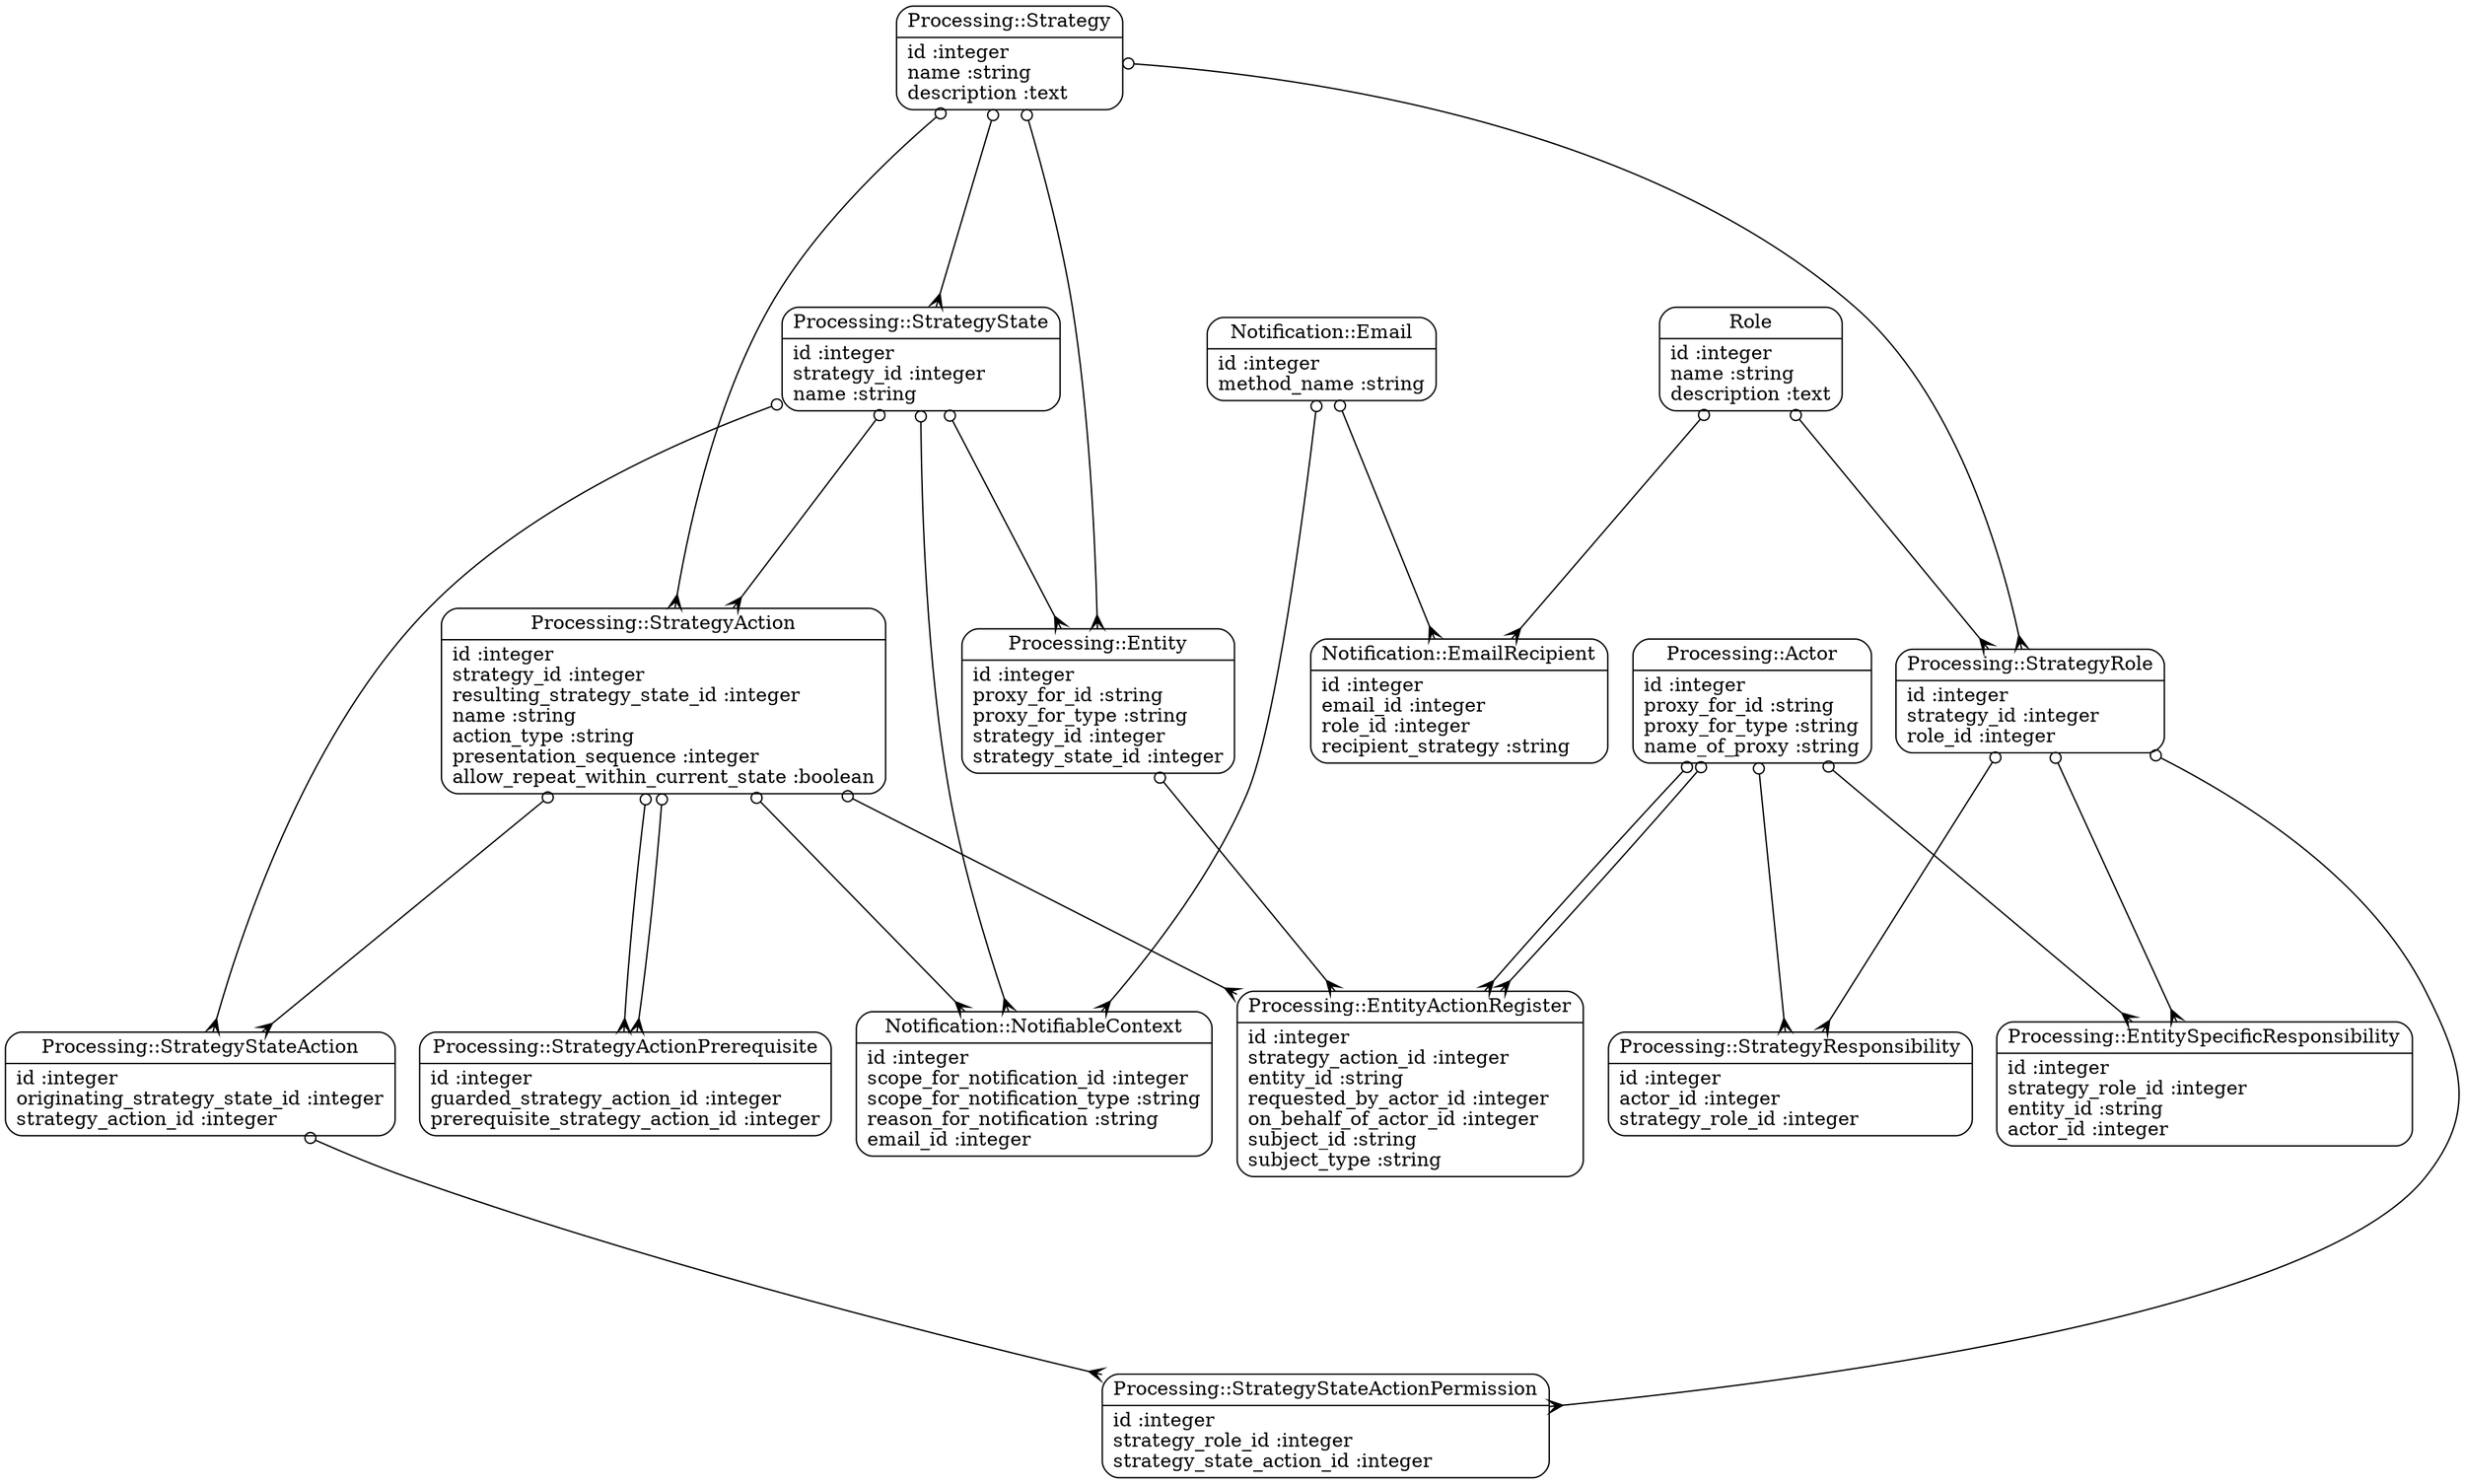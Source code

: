 digraph models_diagram {
	ranksep=2;
	graph[overlap=false, splines=true]
	"Notification::Email" [shape=Mrecord, label="{Notification::Email|id :integer\lmethod_name :string\l}"]
	"Notification::EmailRecipient" [shape=Mrecord, label="{Notification::EmailRecipient|id :integer\lemail_id :integer\lrole_id :integer\lrecipient_strategy :string\l}"]
	"Notification::NotifiableContext" [shape=Mrecord, label="{Notification::NotifiableContext|id :integer\lscope_for_notification_id :integer\lscope_for_notification_type :string\lreason_for_notification :string\lemail_id :integer\l}"]
	"Processing::Actor" [shape=Mrecord, label="{Processing::Actor|id :integer\lproxy_for_id :string\lproxy_for_type :string\lname_of_proxy :string\l}"]
		"Processing::Entity" [shape=Mrecord, label="{Processing::Entity|id :integer\lproxy_for_id :string\lproxy_for_type :string\lstrategy_id :integer\lstrategy_state_id :integer\l}"]
	"Processing::EntityActionRegister" [shape=Mrecord, label="{Processing::EntityActionRegister|id :integer\lstrategy_action_id :integer\lentity_id :string\lrequested_by_actor_id :integer\lon_behalf_of_actor_id :integer\lsubject_id :string\lsubject_type :string\l}"]
	"Processing::EntitySpecificResponsibility" [shape=Mrecord, label="{Processing::EntitySpecificResponsibility|id :integer\lstrategy_role_id :integer\lentity_id :string\lactor_id :integer\l}"]
	"Processing::Strategy" [shape=Mrecord, label="{Processing::Strategy|id :integer\lname :string\ldescription :text\l}"]
	"Processing::StrategyAction" [shape=Mrecord, label="{Processing::StrategyAction|id :integer\lstrategy_id :integer\lresulting_strategy_state_id :integer\lname :string\laction_type :string\lpresentation_sequence :integer\lallow_repeat_within_current_state :boolean\l}"]
	"Processing::StrategyActionPrerequisite" [shape=Mrecord, label="{Processing::StrategyActionPrerequisite|id :integer\lguarded_strategy_action_id :integer\lprerequisite_strategy_action_id :integer\l}"]
	"Processing::StrategyResponsibility" [shape=Mrecord, label="{Processing::StrategyResponsibility|id :integer\lactor_id :integer\lstrategy_role_id :integer\l}"]
	"Processing::StrategyRole" [shape=Mrecord, label="{Processing::StrategyRole|id :integer\lstrategy_id :integer\lrole_id :integer\l}"]
	"Processing::StrategyState" [shape=Mrecord, label="{Processing::StrategyState|id :integer\lstrategy_id :integer\lname :string\l}"]
	"Processing::StrategyStateAction" [shape=Mrecord, label="{Processing::StrategyStateAction|id :integer\loriginating_strategy_state_id :integer\lstrategy_action_id :integer\l}"]
	"Processing::StrategyStateActionPermission" [shape=Mrecord, label="{Processing::StrategyStateActionPermission|id :integer\lstrategy_role_id :integer\lstrategy_state_action_id :integer\l}"]
	"Role" [shape=Mrecord, label="{Role|id :integer\lname :string\ldescription :text\l}"]

	"Processing::Strategy" -> "Processing::Entity" [arrowtail=odot, arrowhead=crow, dir=both]
	"Processing::Strategy" -> "Processing::StrategyState" [arrowtail=odot, arrowhead=crow, dir=both]
	"Processing::Strategy" -> "Processing::StrategyAction" [arrowtail=odot, arrowhead=crow, dir=both]
	"Processing::Strategy" -> "Processing::StrategyRole" [arrowtail=odot, arrowhead=crow, dir=both]
	"Processing::Entity" -> "Processing::EntityActionRegister" [arrowtail=odot, arrowhead=crow, dir=both]

	"Notification::Email" -> "Notification::NotifiableContext" [arrowtail=odot, arrowhead=crow, dir=both]
	"Notification::Email" -> "Notification::EmailRecipient" [arrowtail=odot, arrowhead=crow, dir=both]
	"Processing::Actor" -> "Processing::StrategyResponsibility" [arrowtail=odot, arrowhead=crow, dir=both]
	"Processing::Actor" -> "Processing::EntitySpecificResponsibility" [arrowtail=odot, arrowhead=crow, dir=both]
	"Processing::Actor" -> "Processing::EntityActionRegister" [arrowtail=odot, arrowhead=crow, dir=both]
	"Processing::Actor" -> "Processing::EntityActionRegister" [arrowtail=odot, arrowhead=crow, dir=both]
	"Processing::StrategyAction" -> "Processing::EntityActionRegister" [arrowtail=odot, arrowhead=crow, dir=both]
	"Processing::StrategyAction" -> "Processing::StrategyStateAction" [arrowtail=odot, arrowhead=crow, dir=both]
	"Processing::StrategyAction" -> "Notification::NotifiableContext" [arrowtail=odot, arrowhead=crow, dir=both]
	"Processing::StrategyAction" -> "Processing::StrategyActionPrerequisite" [arrowtail=odot, arrowhead=crow, dir=both]
	"Processing::StrategyAction" -> "Processing::StrategyActionPrerequisite" [arrowtail=odot, arrowhead=crow, dir=both]
	"Processing::StrategyRole" -> "Processing::StrategyResponsibility" [arrowtail=odot, arrowhead=crow, dir=both]
	"Processing::StrategyRole" -> "Processing::StrategyStateActionPermission" [arrowtail=odot, arrowhead=crow, dir=both]
	"Processing::StrategyRole" -> "Processing::EntitySpecificResponsibility" [arrowtail=odot, arrowhead=crow, dir=both]
	"Processing::StrategyState" -> "Processing::StrategyStateAction" [arrowtail=odot, arrowhead=crow, dir=both]
	"Processing::StrategyState" -> "Processing::StrategyAction" [arrowtail=odot, arrowhead=crow, dir=both]
	"Processing::StrategyState" -> "Processing::Entity" [arrowtail=odot, arrowhead=crow, dir=both]
	"Processing::StrategyState" -> "Notification::NotifiableContext" [arrowtail=odot, arrowhead=crow, dir=both]
	"Processing::StrategyStateAction" -> "Processing::StrategyStateActionPermission" [arrowtail=odot, arrowhead=crow, dir=both]
	"Role" -> "Processing::StrategyRole" [arrowtail=odot, arrowhead=crow, dir=both]
	"Role" -> "Notification::EmailRecipient" [arrowtail=odot, arrowhead=crow, dir=both]
}
